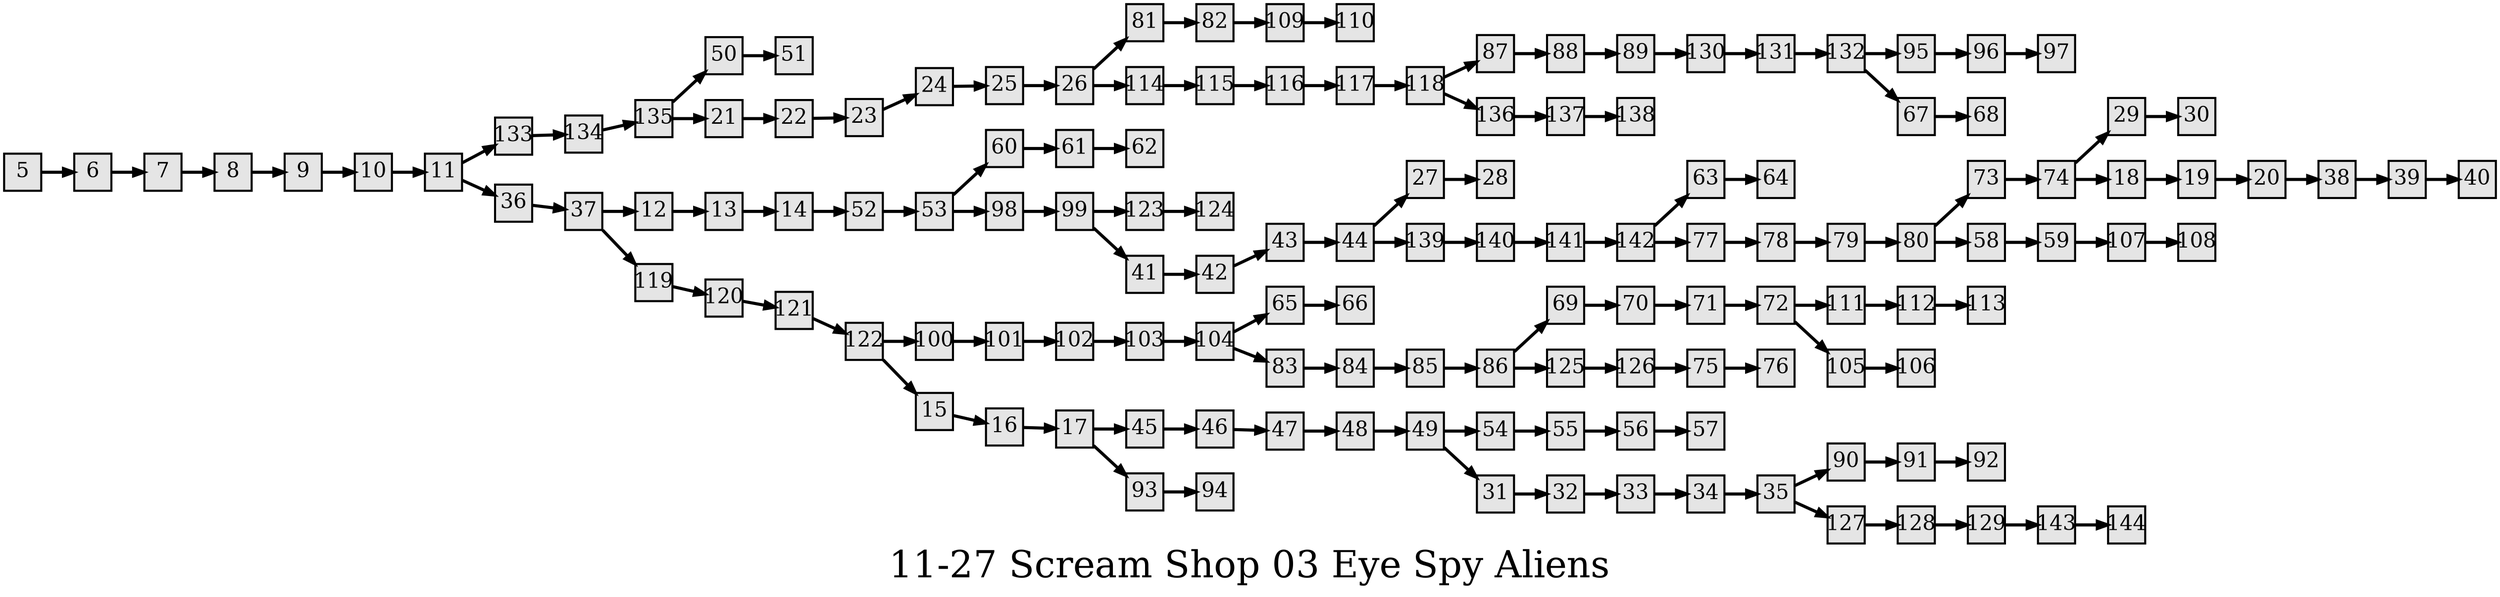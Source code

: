 digraph g{
  graph [ label="11-27 Scream Shop 03 Eye Spy Aliens" rankdir=LR, ordering=out, fontsize=36, nodesep="0.35", ranksep="0.45"];
  node  [shape=rect, penwidth=2, fontsize=20, style=filled, fillcolor=grey90, margin="0,0", labelfloat=true, regular=true, fixedsize=true];
  edge  [labelfloat=true, penwidth=3, fontsize=12];
  // ---;
  // group  : Katz;
  // id     :;
  // gbid   :;
  // series :;
  // title  :;
  // author :;
  // credit:;
  // - name : Kylie McGregor;
  // role : encoder;
  // date : 2017-08-31;
  // - name : Jeremy Douglass;
  // role : editor;
  // date : 2017-10-19;
  // render:;
  // - name   : small;
  // styles : gvStyles-small.txt;
  // engine : dot;
  // comment: >;
  
  // ---;
  
  // From | To | Label;
  
  5 -> 6;
  6 -> 7;
  7 -> 8;
  8 -> 9;
  9 -> 10;
  10 -> 11;
  11 -> 133;
  11 -> 36;
  12 -> 13;
  13 -> 14;
  14 -> 52;
  15 -> 16;
  16 -> 17;
  17 -> 45;
  17 -> 93;
  18 -> 19;
  19 -> 20;
  20 -> 38;
  21 -> 22;
  22 -> 23;
  23 -> 24;
  24 -> 25;
  25 -> 26;
  26 -> 81;
  26 -> 114;
  27 -> 28;
  29 -> 30;
  31 -> 32;
  32 -> 33;
  33 -> 34;
  34 -> 35;
  35 -> 90;
  35 -> 127;
  36 -> 37;
  37 -> 12;
  37 -> 119;
  38 -> 39;
  39 -> 40;
  41 -> 42;
  42 -> 43;
  43 -> 44;
  44 -> 27;
  44 -> 139;
  45 -> 46;
  46 -> 47;
  47 -> 48;
  48 -> 49;
  49 -> 54;
  49 -> 31;
  50 -> 51;
  52 -> 53;
  53 -> 60;
  53 -> 98;
  54 -> 55;
  55 -> 56;
  56 -> 57;
  58 -> 59;
  59 -> 107;
  60 -> 61;
  61 -> 62;
  63 -> 64;
  65 -> 66;
  67 -> 68;
  69 -> 70;
  70 -> 71;
  71 -> 72;
  72 -> 111;
  72 -> 105;
  73 -> 74;
  74 -> 29;
  74 -> 18;
  75 -> 76;
  77 -> 78;
  78 -> 79;
  79 -> 80;
  80 -> 73;
  80 -> 58;
  81 -> 82;
  82 -> 109;
  83 -> 84;
  84 -> 85;
  85 -> 86;
  86 -> 69;
  86 -> 125;
  87 -> 88;
  88 -> 89;
  89 -> 130;
  90 -> 91;
  91 -> 92;
  93 -> 94;
  95 -> 96;
  96 -> 97;
  98 -> 99;
  99 -> 123;
  99 -> 41;
  100 -> 101;
  101 -> 102;
  102 -> 103;
  103 -> 104;
  104 -> 65;
  104 -> 83;
  105 -> 106;
  107 -> 108;
  109 -> 110;
  111 -> 112;
  112 -> 113;
  114 -> 115;
  115 -> 116;
  116 -> 117;
  117 -> 118;
  118 -> 87;
  118 -> 136;
  119 -> 120;
  120 -> 121;
  121 -> 122;
  122 -> 100;
  122 -> 15;
  123 -> 124;
  125 -> 126;
  126 -> 75;
  127 -> 128;
  128 -> 129;
  129 -> 143;
  130 -> 131;
  131 -> 132;
  132 -> 95;
  132 -> 67;
  133 -> 134;
  134 -> 135;
  135 -> 50;
  135 -> 21;
  136 -> 137;
  137 -> 138;
  139 -> 140;
  140 -> 141;
  141 -> 142;
  142 -> 63;
  142 -> 77;
  143 -> 144;
}

